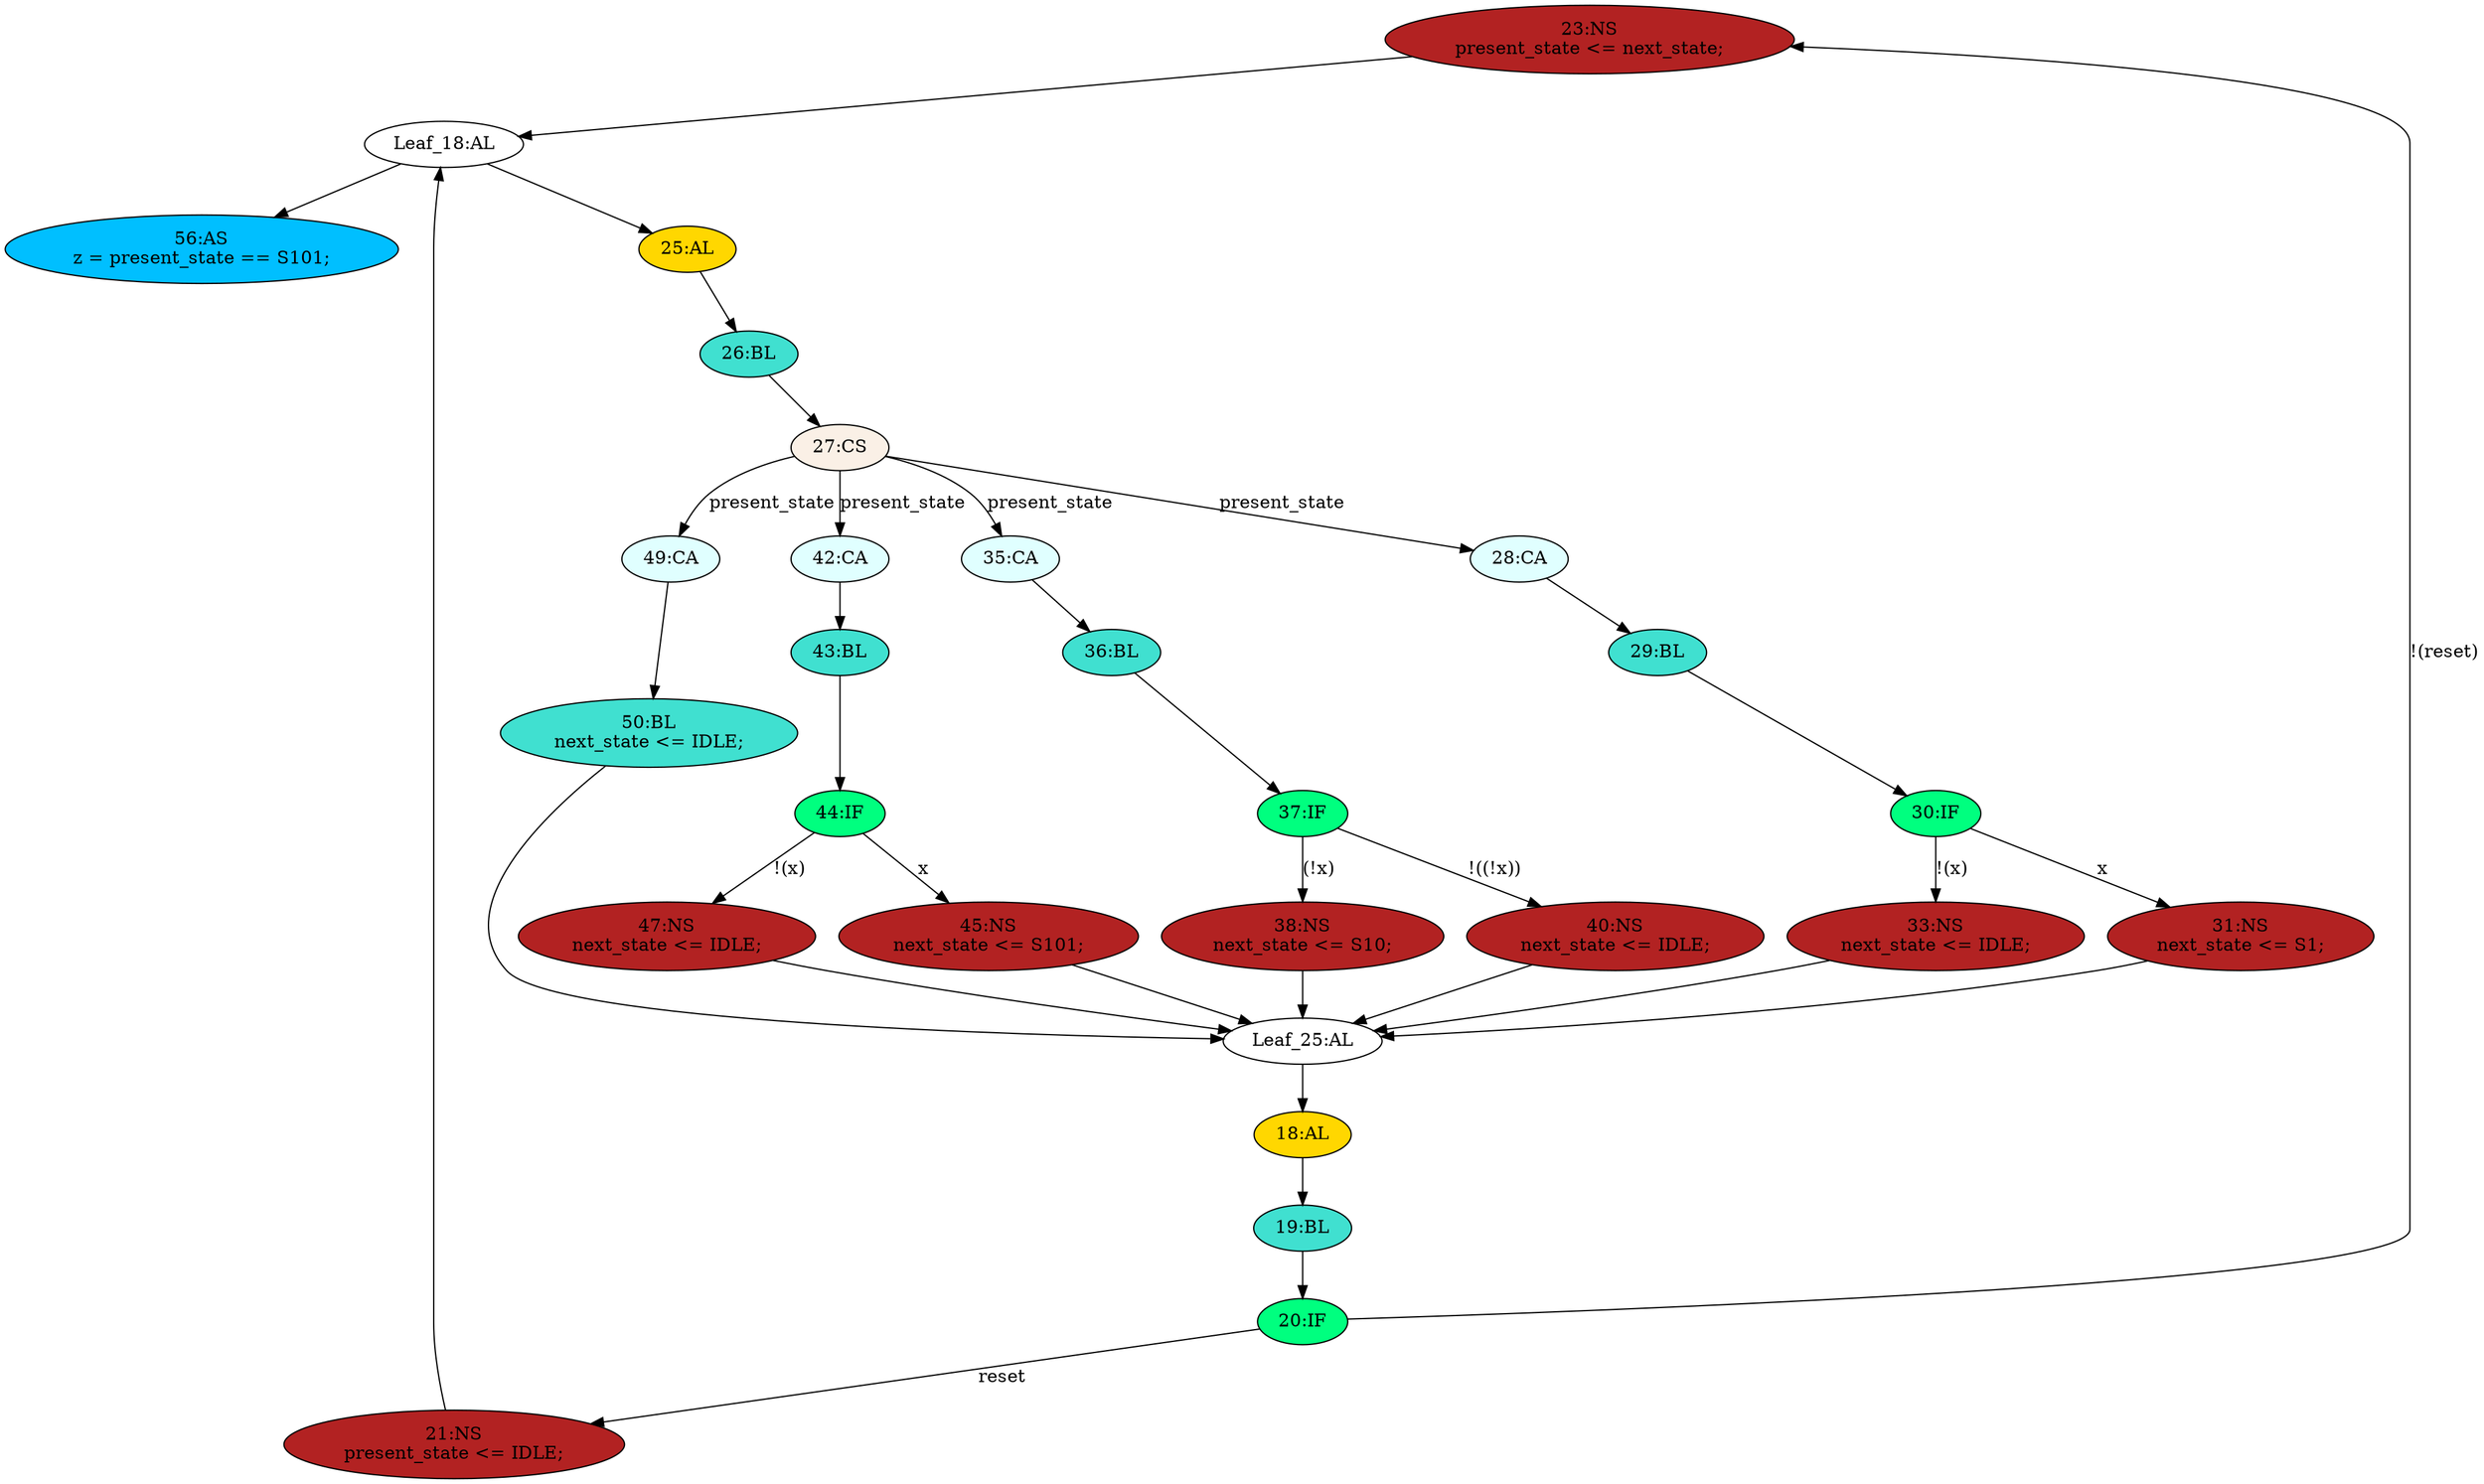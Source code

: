 strict digraph "compose( ,  )" {
	node [label="\N"];
	"23:NS"	[ast="<pyverilog.vparser.ast.NonblockingSubstitution object at 0x7f7bd7332650>",
		fillcolor=firebrick,
		label="23:NS
present_state <= next_state;",
		statements="[<pyverilog.vparser.ast.NonblockingSubstitution object at 0x7f7bd7332650>]",
		style=filled,
		typ=NonblockingSubstitution];
	"Leaf_18:AL"	[def_var="['present_state']",
		label="Leaf_18:AL"];
	"23:NS" -> "Leaf_18:AL"	[cond="[]",
		lineno=None];
	"50:BL"	[ast="<pyverilog.vparser.ast.Block object at 0x7f7bd6f98910>",
		fillcolor=turquoise,
		label="50:BL
next_state <= IDLE;",
		statements="[<pyverilog.vparser.ast.NonblockingSubstitution object at 0x7f7bd6f989d0>]",
		style=filled,
		typ=Block];
	"Leaf_25:AL"	[def_var="['next_state']",
		label="Leaf_25:AL"];
	"50:BL" -> "Leaf_25:AL"	[cond="[]",
		lineno=None];
	"25:AL"	[ast="<pyverilog.vparser.ast.Always object at 0x7f7bd733d6d0>",
		clk_sens=False,
		fillcolor=gold,
		label="25:AL",
		sens="[]",
		statements="[]",
		style=filled,
		typ=Always,
		use_var="['x', 'present_state']"];
	"Leaf_18:AL" -> "25:AL";
	"56:AS"	[ast="<pyverilog.vparser.ast.Assign object at 0x7f7bd6f98790>",
		def_var="['z']",
		fillcolor=deepskyblue,
		label="56:AS
z = present_state == S101;",
		statements="[]",
		style=filled,
		typ=Assign,
		use_var="['present_state']"];
	"Leaf_18:AL" -> "56:AS";
	"40:NS"	[ast="<pyverilog.vparser.ast.NonblockingSubstitution object at 0x7f7bd6f983d0>",
		fillcolor=firebrick,
		label="40:NS
next_state <= IDLE;",
		statements="[<pyverilog.vparser.ast.NonblockingSubstitution object at 0x7f7bd6f983d0>]",
		style=filled,
		typ=NonblockingSubstitution];
	"40:NS" -> "Leaf_25:AL"	[cond="[]",
		lineno=None];
	"31:NS"	[ast="<pyverilog.vparser.ast.NonblockingSubstitution object at 0x7f7bd7327090>",
		fillcolor=firebrick,
		label="31:NS
next_state <= S1;",
		statements="[<pyverilog.vparser.ast.NonblockingSubstitution object at 0x7f7bd7327090>]",
		style=filled,
		typ=NonblockingSubstitution];
	"31:NS" -> "Leaf_25:AL"	[cond="[]",
		lineno=None];
	"33:NS"	[ast="<pyverilog.vparser.ast.NonblockingSubstitution object at 0x7f7bdb485d10>",
		fillcolor=firebrick,
		label="33:NS
next_state <= IDLE;",
		statements="[<pyverilog.vparser.ast.NonblockingSubstitution object at 0x7f7bdb485d10>]",
		style=filled,
		typ=NonblockingSubstitution];
	"33:NS" -> "Leaf_25:AL"	[cond="[]",
		lineno=None];
	"38:NS"	[ast="<pyverilog.vparser.ast.NonblockingSubstitution object at 0x7f7bd7346150>",
		fillcolor=firebrick,
		label="38:NS
next_state <= S10;",
		statements="[<pyverilog.vparser.ast.NonblockingSubstitution object at 0x7f7bd7346150>]",
		style=filled,
		typ=NonblockingSubstitution];
	"38:NS" -> "Leaf_25:AL"	[cond="[]",
		lineno=None];
	"30:IF"	[ast="<pyverilog.vparser.ast.IfStatement object at 0x7f7bd7327350>",
		fillcolor=springgreen,
		label="30:IF",
		statements="[]",
		style=filled,
		typ=IfStatement];
	"30:IF" -> "31:NS"	[cond="['x']",
		label=x,
		lineno=30];
	"30:IF" -> "33:NS"	[cond="['x']",
		label="!(x)",
		lineno=30];
	"19:BL"	[ast="<pyverilog.vparser.ast.Block object at 0x7f7bd7324210>",
		fillcolor=turquoise,
		label="19:BL",
		statements="[]",
		style=filled,
		typ=Block];
	"20:IF"	[ast="<pyverilog.vparser.ast.IfStatement object at 0x7f7bd7332150>",
		fillcolor=springgreen,
		label="20:IF",
		statements="[]",
		style=filled,
		typ=IfStatement];
	"19:BL" -> "20:IF"	[cond="[]",
		lineno=None];
	"26:BL"	[ast="<pyverilog.vparser.ast.Block object at 0x7f7bd733d4d0>",
		fillcolor=turquoise,
		label="26:BL",
		statements="[]",
		style=filled,
		typ=Block];
	"27:CS"	[ast="<pyverilog.vparser.ast.CaseStatement object at 0x7f7bd6f98290>",
		fillcolor=linen,
		label="27:CS",
		statements="[]",
		style=filled,
		typ=CaseStatement];
	"26:BL" -> "27:CS"	[cond="[]",
		lineno=None];
	"44:IF"	[ast="<pyverilog.vparser.ast.IfStatement object at 0x7f7bd6f98810>",
		fillcolor=springgreen,
		label="44:IF",
		statements="[]",
		style=filled,
		typ=IfStatement];
	"45:NS"	[ast="<pyverilog.vparser.ast.NonblockingSubstitution object at 0x7f7bd6f98bd0>",
		fillcolor=firebrick,
		label="45:NS
next_state <= S101;",
		statements="[<pyverilog.vparser.ast.NonblockingSubstitution object at 0x7f7bd6f98bd0>]",
		style=filled,
		typ=NonblockingSubstitution];
	"44:IF" -> "45:NS"	[cond="['x']",
		label=x,
		lineno=44];
	"47:NS"	[ast="<pyverilog.vparser.ast.NonblockingSubstitution object at 0x7f7bd6f98d50>",
		fillcolor=firebrick,
		label="47:NS
next_state <= IDLE;",
		statements="[<pyverilog.vparser.ast.NonblockingSubstitution object at 0x7f7bd6f98d50>]",
		style=filled,
		typ=NonblockingSubstitution];
	"44:IF" -> "47:NS"	[cond="['x']",
		label="!(x)",
		lineno=44];
	"35:CA"	[ast="<pyverilog.vparser.ast.Case object at 0x7f7bd8bbf450>",
		fillcolor=lightcyan,
		label="35:CA",
		statements="[]",
		style=filled,
		typ=Case];
	"36:BL"	[ast="<pyverilog.vparser.ast.Block object at 0x7f7bd73aad90>",
		fillcolor=turquoise,
		label="36:BL",
		statements="[]",
		style=filled,
		typ=Block];
	"35:CA" -> "36:BL"	[cond="[]",
		lineno=None];
	"20:IF" -> "23:NS"	[cond="['reset']",
		label="!(reset)",
		lineno=20];
	"21:NS"	[ast="<pyverilog.vparser.ast.NonblockingSubstitution object at 0x7f7bd72cecd0>",
		fillcolor=firebrick,
		label="21:NS
present_state <= IDLE;",
		statements="[<pyverilog.vparser.ast.NonblockingSubstitution object at 0x7f7bd72cecd0>]",
		style=filled,
		typ=NonblockingSubstitution];
	"20:IF" -> "21:NS"	[cond="['reset']",
		label=reset,
		lineno=20];
	"45:NS" -> "Leaf_25:AL"	[cond="[]",
		lineno=None];
	"43:BL"	[ast="<pyverilog.vparser.ast.Block object at 0x7f7bd6f98cd0>",
		fillcolor=turquoise,
		label="43:BL",
		statements="[]",
		style=filled,
		typ=Block];
	"43:BL" -> "44:IF"	[cond="[]",
		lineno=None];
	"25:AL" -> "26:BL"	[cond="[]",
		lineno=None];
	"37:IF"	[ast="<pyverilog.vparser.ast.IfStatement object at 0x7f7bd73aa310>",
		fillcolor=springgreen,
		label="37:IF",
		statements="[]",
		style=filled,
		typ=IfStatement];
	"37:IF" -> "40:NS"	[cond="['x']",
		label="!((!x))",
		lineno=37];
	"37:IF" -> "38:NS"	[cond="['x']",
		label="(!x)",
		lineno=37];
	"27:CS" -> "35:CA"	[cond="['present_state']",
		label=present_state,
		lineno=27];
	"28:CA"	[ast="<pyverilog.vparser.ast.Case object at 0x7f7bd733d610>",
		fillcolor=lightcyan,
		label="28:CA",
		statements="[]",
		style=filled,
		typ=Case];
	"27:CS" -> "28:CA"	[cond="['present_state']",
		label=present_state,
		lineno=27];
	"49:CA"	[ast="<pyverilog.vparser.ast.Case object at 0x7f7bd6f98b50>",
		fillcolor=lightcyan,
		label="49:CA",
		statements="[]",
		style=filled,
		typ=Case];
	"27:CS" -> "49:CA"	[cond="['present_state']",
		label=present_state,
		lineno=27];
	"42:CA"	[ast="<pyverilog.vparser.ast.Case object at 0x7f7bd6f98a10>",
		fillcolor=lightcyan,
		label="42:CA",
		statements="[]",
		style=filled,
		typ=Case];
	"27:CS" -> "42:CA"	[cond="['present_state']",
		label=present_state,
		lineno=27];
	"18:AL"	[ast="<pyverilog.vparser.ast.Always object at 0x7f7bd7324e10>",
		clk_sens=True,
		fillcolor=gold,
		label="18:AL",
		sens="['clk']",
		statements="[]",
		style=filled,
		typ=Always,
		use_var="['reset', 'next_state']"];
	"18:AL" -> "19:BL"	[cond="[]",
		lineno=None];
	"Leaf_25:AL" -> "18:AL";
	"29:BL"	[ast="<pyverilog.vparser.ast.Block object at 0x7f7bd733dd10>",
		fillcolor=turquoise,
		label="29:BL",
		statements="[]",
		style=filled,
		typ=Block];
	"29:BL" -> "30:IF"	[cond="[]",
		lineno=None];
	"47:NS" -> "Leaf_25:AL"	[cond="[]",
		lineno=None];
	"28:CA" -> "29:BL"	[cond="[]",
		lineno=None];
	"49:CA" -> "50:BL"	[cond="[]",
		lineno=None];
	"36:BL" -> "37:IF"	[cond="[]",
		lineno=None];
	"42:CA" -> "43:BL"	[cond="[]",
		lineno=None];
	"21:NS" -> "Leaf_18:AL"	[cond="[]",
		lineno=None];
}
